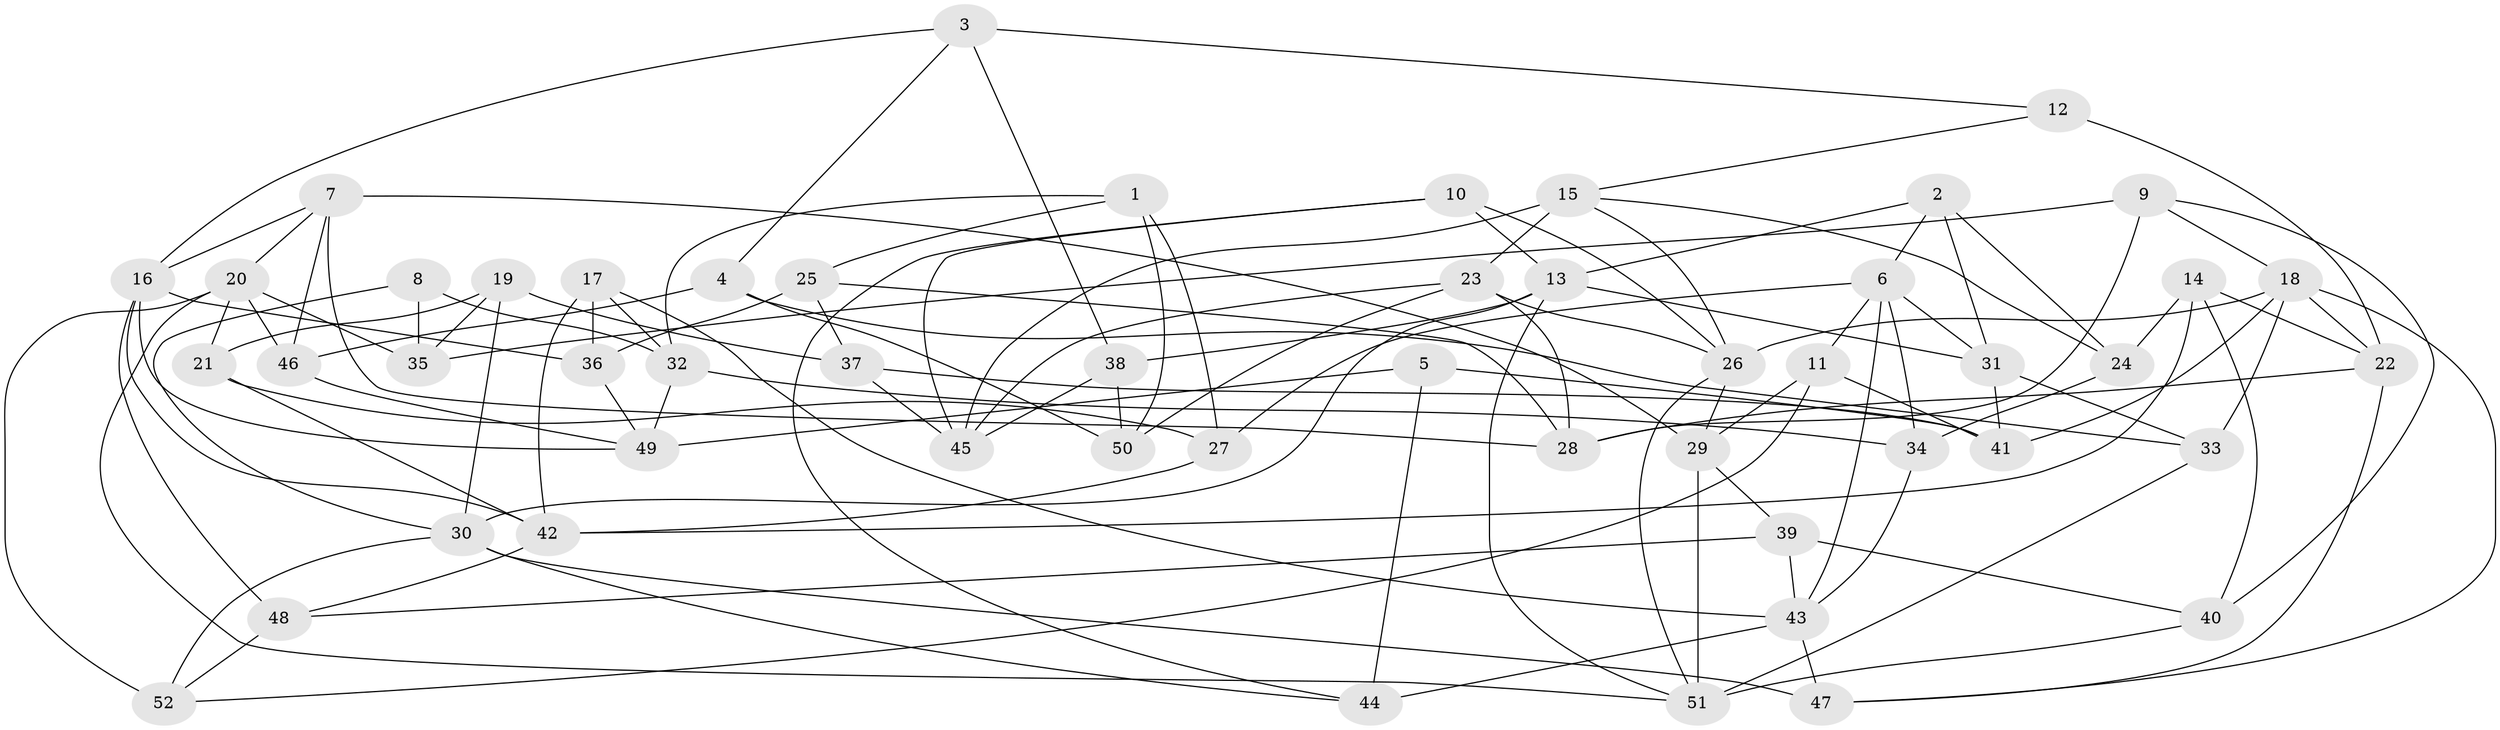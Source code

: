 // original degree distribution, {4: 1.0}
// Generated by graph-tools (version 1.1) at 2025/38/03/04/25 23:38:17]
// undirected, 52 vertices, 118 edges
graph export_dot {
  node [color=gray90,style=filled];
  1;
  2;
  3;
  4;
  5;
  6;
  7;
  8;
  9;
  10;
  11;
  12;
  13;
  14;
  15;
  16;
  17;
  18;
  19;
  20;
  21;
  22;
  23;
  24;
  25;
  26;
  27;
  28;
  29;
  30;
  31;
  32;
  33;
  34;
  35;
  36;
  37;
  38;
  39;
  40;
  41;
  42;
  43;
  44;
  45;
  46;
  47;
  48;
  49;
  50;
  51;
  52;
  1 -- 25 [weight=1.0];
  1 -- 27 [weight=1.0];
  1 -- 32 [weight=1.0];
  1 -- 50 [weight=1.0];
  2 -- 6 [weight=1.0];
  2 -- 13 [weight=1.0];
  2 -- 24 [weight=1.0];
  2 -- 31 [weight=1.0];
  3 -- 4 [weight=1.0];
  3 -- 12 [weight=1.0];
  3 -- 16 [weight=1.0];
  3 -- 38 [weight=1.0];
  4 -- 33 [weight=1.0];
  4 -- 46 [weight=1.0];
  4 -- 50 [weight=1.0];
  5 -- 41 [weight=1.0];
  5 -- 44 [weight=1.0];
  5 -- 49 [weight=2.0];
  6 -- 11 [weight=1.0];
  6 -- 27 [weight=1.0];
  6 -- 31 [weight=1.0];
  6 -- 34 [weight=1.0];
  6 -- 43 [weight=1.0];
  7 -- 16 [weight=1.0];
  7 -- 20 [weight=1.0];
  7 -- 28 [weight=1.0];
  7 -- 29 [weight=2.0];
  7 -- 46 [weight=1.0];
  8 -- 30 [weight=1.0];
  8 -- 32 [weight=2.0];
  8 -- 35 [weight=1.0];
  9 -- 18 [weight=1.0];
  9 -- 28 [weight=1.0];
  9 -- 35 [weight=1.0];
  9 -- 40 [weight=1.0];
  10 -- 13 [weight=1.0];
  10 -- 26 [weight=1.0];
  10 -- 44 [weight=1.0];
  10 -- 45 [weight=1.0];
  11 -- 29 [weight=1.0];
  11 -- 41 [weight=1.0];
  11 -- 52 [weight=1.0];
  12 -- 15 [weight=1.0];
  12 -- 22 [weight=2.0];
  13 -- 30 [weight=1.0];
  13 -- 31 [weight=1.0];
  13 -- 38 [weight=1.0];
  13 -- 51 [weight=1.0];
  14 -- 22 [weight=1.0];
  14 -- 24 [weight=1.0];
  14 -- 40 [weight=1.0];
  14 -- 42 [weight=1.0];
  15 -- 23 [weight=1.0];
  15 -- 24 [weight=1.0];
  15 -- 26 [weight=1.0];
  15 -- 45 [weight=2.0];
  16 -- 36 [weight=1.0];
  16 -- 42 [weight=1.0];
  16 -- 48 [weight=1.0];
  16 -- 49 [weight=1.0];
  17 -- 32 [weight=1.0];
  17 -- 36 [weight=1.0];
  17 -- 42 [weight=1.0];
  17 -- 43 [weight=1.0];
  18 -- 22 [weight=1.0];
  18 -- 26 [weight=1.0];
  18 -- 33 [weight=1.0];
  18 -- 41 [weight=1.0];
  18 -- 47 [weight=1.0];
  19 -- 21 [weight=1.0];
  19 -- 30 [weight=1.0];
  19 -- 35 [weight=1.0];
  19 -- 37 [weight=1.0];
  20 -- 21 [weight=1.0];
  20 -- 35 [weight=1.0];
  20 -- 46 [weight=1.0];
  20 -- 51 [weight=1.0];
  20 -- 52 [weight=1.0];
  21 -- 27 [weight=1.0];
  21 -- 42 [weight=1.0];
  22 -- 28 [weight=1.0];
  22 -- 47 [weight=1.0];
  23 -- 26 [weight=1.0];
  23 -- 28 [weight=2.0];
  23 -- 45 [weight=1.0];
  23 -- 50 [weight=1.0];
  24 -- 34 [weight=1.0];
  25 -- 28 [weight=1.0];
  25 -- 36 [weight=1.0];
  25 -- 37 [weight=1.0];
  26 -- 29 [weight=1.0];
  26 -- 51 [weight=1.0];
  27 -- 42 [weight=1.0];
  29 -- 39 [weight=1.0];
  29 -- 51 [weight=1.0];
  30 -- 44 [weight=1.0];
  30 -- 47 [weight=1.0];
  30 -- 52 [weight=1.0];
  31 -- 33 [weight=1.0];
  31 -- 41 [weight=2.0];
  32 -- 34 [weight=1.0];
  32 -- 49 [weight=1.0];
  33 -- 51 [weight=1.0];
  34 -- 43 [weight=1.0];
  36 -- 49 [weight=1.0];
  37 -- 41 [weight=1.0];
  37 -- 45 [weight=1.0];
  38 -- 45 [weight=1.0];
  38 -- 50 [weight=1.0];
  39 -- 40 [weight=1.0];
  39 -- 43 [weight=1.0];
  39 -- 48 [weight=1.0];
  40 -- 51 [weight=1.0];
  42 -- 48 [weight=1.0];
  43 -- 44 [weight=1.0];
  43 -- 47 [weight=1.0];
  46 -- 49 [weight=1.0];
  48 -- 52 [weight=1.0];
}
